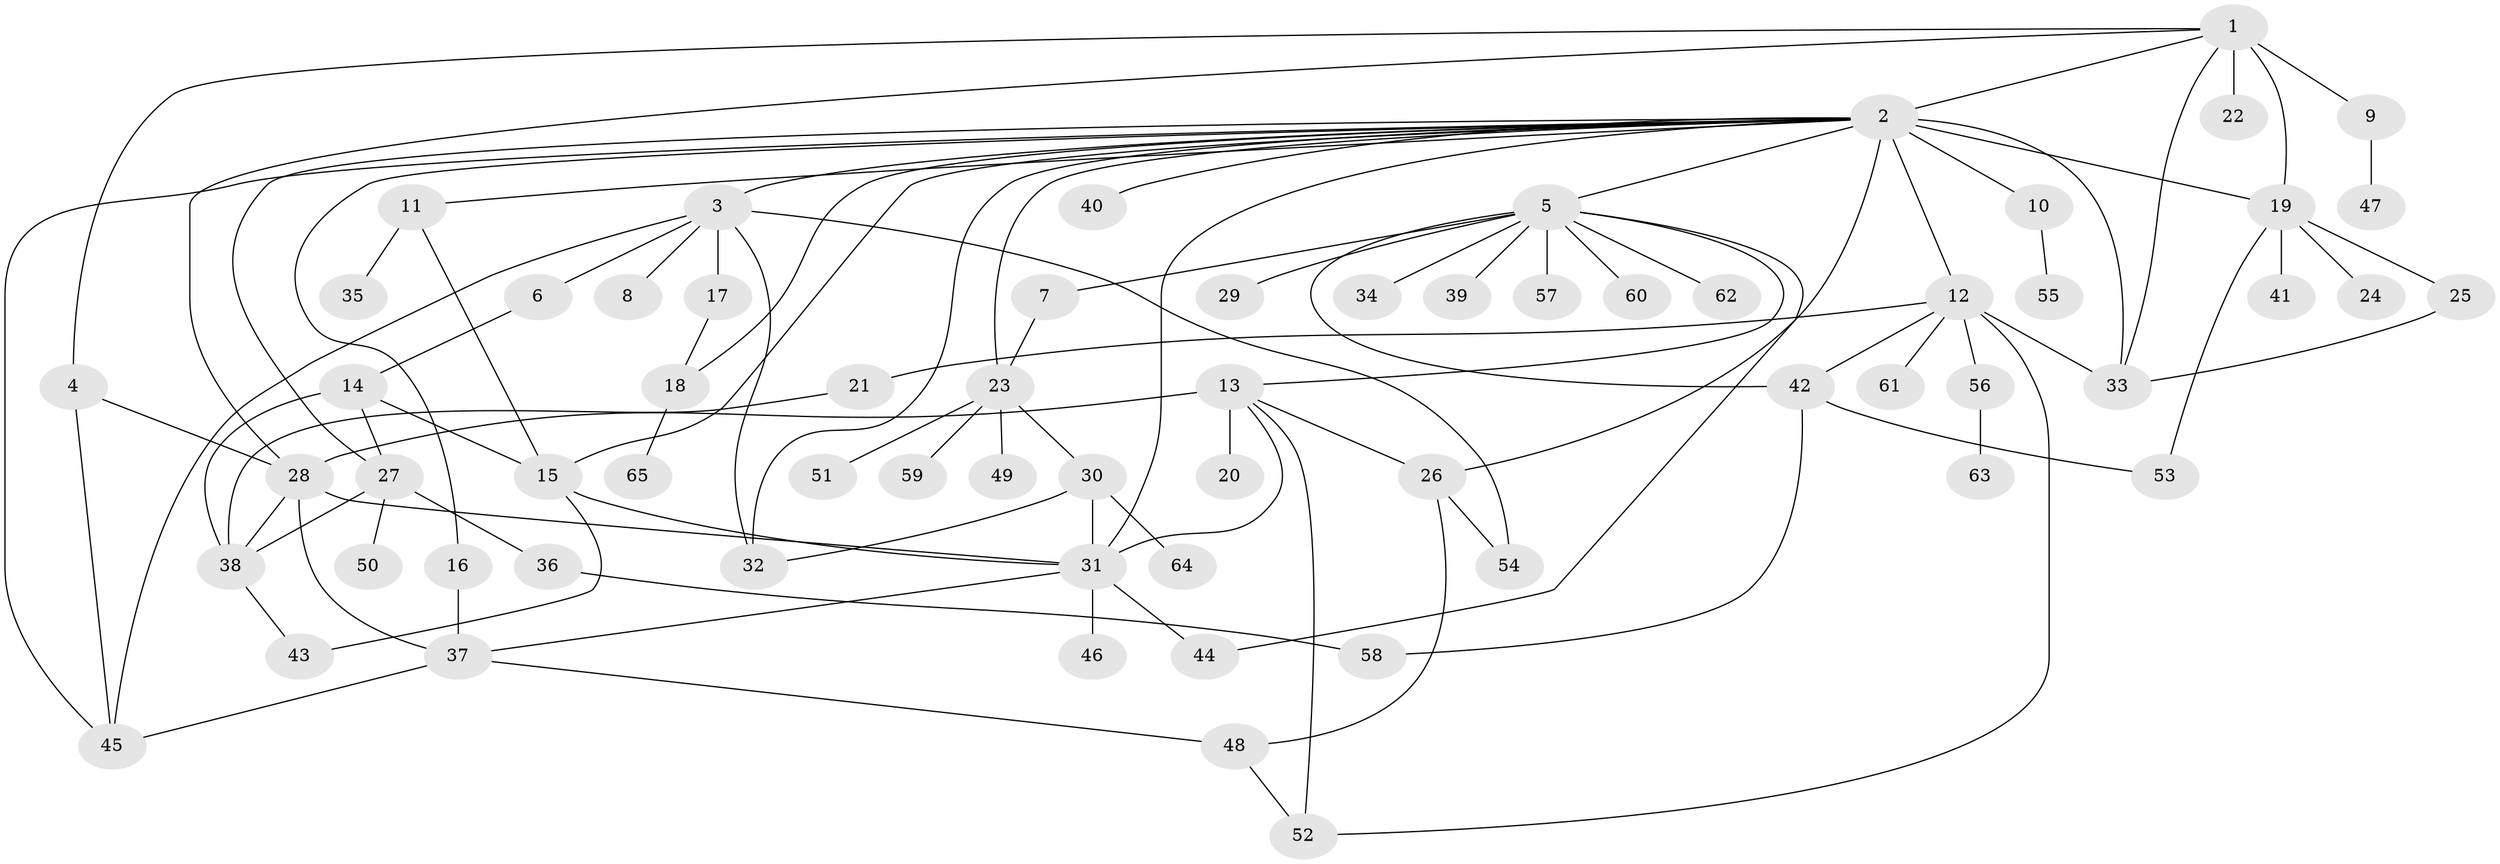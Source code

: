 // original degree distribution, {12: 0.023076923076923078, 31: 0.007692307692307693, 9: 0.007692307692307693, 3: 0.12307692307692308, 2: 0.18461538461538463, 4: 0.03076923076923077, 8: 0.015384615384615385, 5: 0.046153846153846156, 1: 0.5230769230769231, 7: 0.03076923076923077, 6: 0.007692307692307693}
// Generated by graph-tools (version 1.1) at 2025/35/03/09/25 02:35:48]
// undirected, 65 vertices, 99 edges
graph export_dot {
graph [start="1"]
  node [color=gray90,style=filled];
  1;
  2;
  3;
  4;
  5;
  6;
  7;
  8;
  9;
  10;
  11;
  12;
  13;
  14;
  15;
  16;
  17;
  18;
  19;
  20;
  21;
  22;
  23;
  24;
  25;
  26;
  27;
  28;
  29;
  30;
  31;
  32;
  33;
  34;
  35;
  36;
  37;
  38;
  39;
  40;
  41;
  42;
  43;
  44;
  45;
  46;
  47;
  48;
  49;
  50;
  51;
  52;
  53;
  54;
  55;
  56;
  57;
  58;
  59;
  60;
  61;
  62;
  63;
  64;
  65;
  1 -- 2 [weight=1.0];
  1 -- 4 [weight=1.0];
  1 -- 9 [weight=1.0];
  1 -- 19 [weight=1.0];
  1 -- 22 [weight=5.0];
  1 -- 28 [weight=1.0];
  1 -- 33 [weight=1.0];
  2 -- 3 [weight=1.0];
  2 -- 5 [weight=1.0];
  2 -- 10 [weight=1.0];
  2 -- 11 [weight=1.0];
  2 -- 12 [weight=1.0];
  2 -- 15 [weight=1.0];
  2 -- 16 [weight=1.0];
  2 -- 18 [weight=1.0];
  2 -- 19 [weight=1.0];
  2 -- 23 [weight=1.0];
  2 -- 26 [weight=1.0];
  2 -- 27 [weight=1.0];
  2 -- 31 [weight=2.0];
  2 -- 32 [weight=1.0];
  2 -- 33 [weight=10.0];
  2 -- 40 [weight=1.0];
  2 -- 45 [weight=1.0];
  3 -- 6 [weight=1.0];
  3 -- 8 [weight=1.0];
  3 -- 17 [weight=2.0];
  3 -- 32 [weight=1.0];
  3 -- 45 [weight=1.0];
  3 -- 54 [weight=1.0];
  4 -- 28 [weight=1.0];
  4 -- 45 [weight=1.0];
  5 -- 7 [weight=1.0];
  5 -- 13 [weight=1.0];
  5 -- 29 [weight=1.0];
  5 -- 34 [weight=1.0];
  5 -- 39 [weight=1.0];
  5 -- 42 [weight=1.0];
  5 -- 44 [weight=1.0];
  5 -- 57 [weight=1.0];
  5 -- 60 [weight=1.0];
  5 -- 62 [weight=1.0];
  6 -- 14 [weight=1.0];
  7 -- 23 [weight=1.0];
  9 -- 47 [weight=1.0];
  10 -- 55 [weight=1.0];
  11 -- 15 [weight=1.0];
  11 -- 35 [weight=2.0];
  12 -- 21 [weight=1.0];
  12 -- 33 [weight=1.0];
  12 -- 42 [weight=1.0];
  12 -- 52 [weight=1.0];
  12 -- 56 [weight=1.0];
  12 -- 61 [weight=1.0];
  13 -- 20 [weight=6.0];
  13 -- 26 [weight=1.0];
  13 -- 28 [weight=1.0];
  13 -- 31 [weight=1.0];
  13 -- 52 [weight=1.0];
  14 -- 15 [weight=1.0];
  14 -- 27 [weight=1.0];
  14 -- 38 [weight=1.0];
  15 -- 31 [weight=1.0];
  15 -- 43 [weight=1.0];
  16 -- 37 [weight=1.0];
  17 -- 18 [weight=1.0];
  18 -- 65 [weight=1.0];
  19 -- 24 [weight=1.0];
  19 -- 25 [weight=1.0];
  19 -- 41 [weight=1.0];
  19 -- 53 [weight=1.0];
  21 -- 38 [weight=1.0];
  23 -- 30 [weight=1.0];
  23 -- 49 [weight=1.0];
  23 -- 51 [weight=1.0];
  23 -- 59 [weight=1.0];
  25 -- 33 [weight=1.0];
  26 -- 48 [weight=2.0];
  26 -- 54 [weight=1.0];
  27 -- 36 [weight=2.0];
  27 -- 38 [weight=2.0];
  27 -- 50 [weight=1.0];
  28 -- 31 [weight=1.0];
  28 -- 37 [weight=1.0];
  28 -- 38 [weight=1.0];
  30 -- 31 [weight=1.0];
  30 -- 32 [weight=1.0];
  30 -- 64 [weight=1.0];
  31 -- 37 [weight=1.0];
  31 -- 44 [weight=1.0];
  31 -- 46 [weight=1.0];
  36 -- 58 [weight=1.0];
  37 -- 45 [weight=1.0];
  37 -- 48 [weight=1.0];
  38 -- 43 [weight=1.0];
  42 -- 53 [weight=1.0];
  42 -- 58 [weight=1.0];
  48 -- 52 [weight=1.0];
  56 -- 63 [weight=1.0];
}
